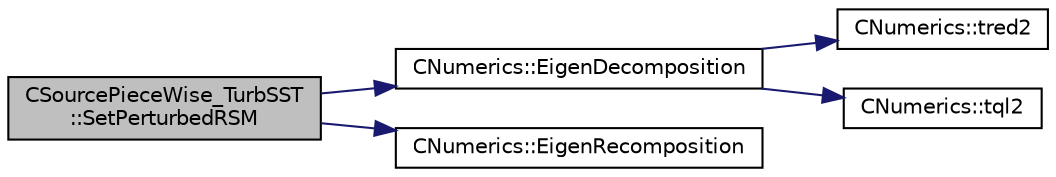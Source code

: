digraph "CSourcePieceWise_TurbSST::SetPerturbedRSM"
{
  edge [fontname="Helvetica",fontsize="10",labelfontname="Helvetica",labelfontsize="10"];
  node [fontname="Helvetica",fontsize="10",shape=record];
  rankdir="LR";
  Node30 [label="CSourcePieceWise_TurbSST\l::SetPerturbedRSM",height=0.2,width=0.4,color="black", fillcolor="grey75", style="filled", fontcolor="black"];
  Node30 -> Node31 [color="midnightblue",fontsize="10",style="solid",fontname="Helvetica"];
  Node31 [label="CNumerics::EigenDecomposition",height=0.2,width=0.4,color="black", fillcolor="white", style="filled",URL="$class_c_numerics.html#a8d238ff66beb884300d488c39c3fac96",tooltip="Decomposes the symmetric matrix A_ij, into eigenvectors and eigenvalues. "];
  Node31 -> Node32 [color="midnightblue",fontsize="10",style="solid",fontname="Helvetica"];
  Node32 [label="CNumerics::tred2",height=0.2,width=0.4,color="black", fillcolor="white", style="filled",URL="$class_c_numerics.html#acd1d6d16d5ec49ae0bf895999a2ac8b0",tooltip="tred2 "];
  Node31 -> Node33 [color="midnightblue",fontsize="10",style="solid",fontname="Helvetica"];
  Node33 [label="CNumerics::tql2",height=0.2,width=0.4,color="black", fillcolor="white", style="filled",URL="$class_c_numerics.html#add21b152c88506f60551ae5ea65c9831",tooltip="tql2 "];
  Node30 -> Node34 [color="midnightblue",fontsize="10",style="solid",fontname="Helvetica"];
  Node34 [label="CNumerics::EigenRecomposition",height=0.2,width=0.4,color="black", fillcolor="white", style="filled",URL="$class_c_numerics.html#af2ee3fa8edacef9e0279f7ac0c323a57",tooltip="Recomposes the eigenvectors and eigenvalues into a matrix. "];
}
